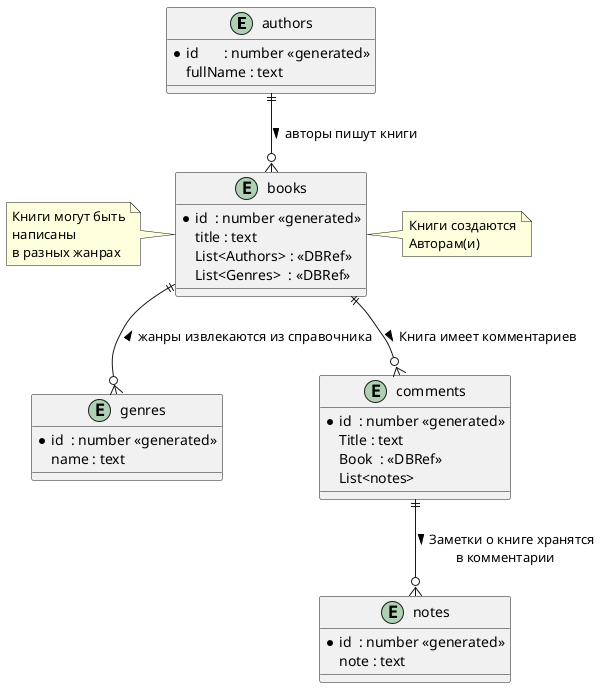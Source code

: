@startuml
'https://plantuml.com/ie-diagram

entity authors {
    *id       : number <<generated>>
    fullName : text
}

entity books {
   *id  : number <<generated>>
   title : text
   List<Authors> : <<DBRef>>
   List<Genres>  : <<DBRef>>
}

entity genres {
    *id  : number <<generated>>
    name : text
}

entity comments {
    *id  : number <<generated>>
    Title : text
    Book  : <<DBRef>>
    List<notes>
}

entity notes {
    *id  : number <<generated>>
    note : text
}

authors    ||--o{ books    : > авторы пишут книги
books      ||--o{ genres   : < жанры извлекаются из справочника
books      ||--o{ comments : > Книга имеет комментариев
comments   ||--o{ notes    : > Заметки о книге хранятся \nв комментарии

note left of books
Книги могут быть
написаны
в разных жанрах
end note

note right of books
Книги создаются
Авторам(и)
end note

@enduml

